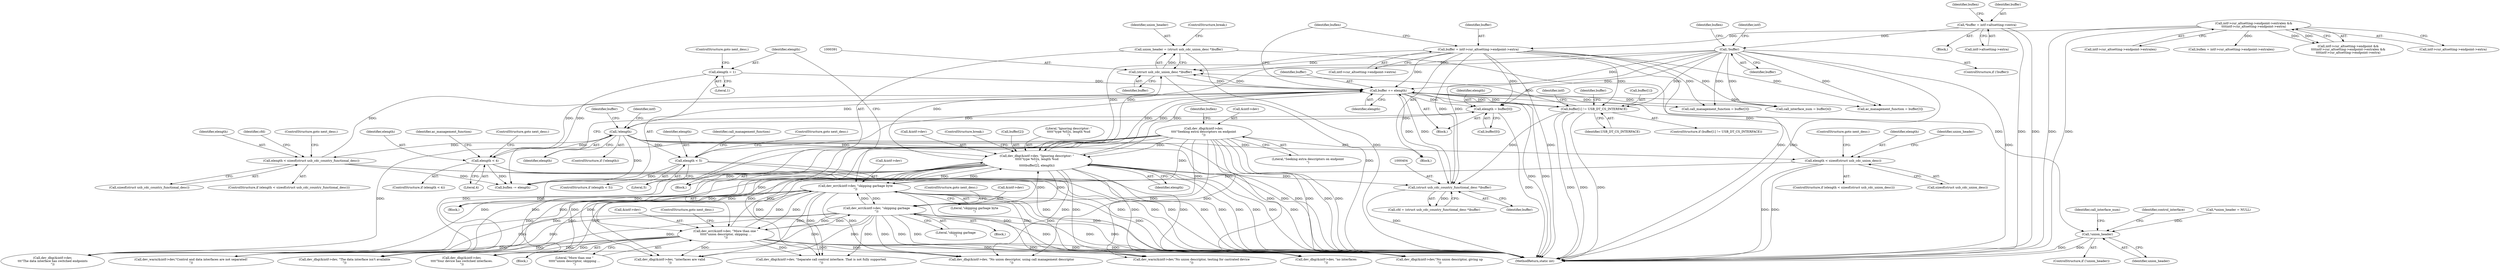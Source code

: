 digraph "0_linux_8835ba4a39cf53f705417b3b3a94eb067673f2c9@pointer" {
"1000388" [label="(Call,union_header = (struct usb_cdc_union_desc *)buffer)"];
"1000390" [label="(Call,(struct usb_cdc_union_desc *)buffer)"];
"1000454" [label="(Call,buffer += elength)"];
"1000348" [label="(Call,elength = 1)"];
"1000396" [label="(Call,elength < sizeof(struct usb_cdc_country_functional_desc))"];
"1000339" [label="(Call,!elength)"];
"1000333" [label="(Call,elength = buffer[0])"];
"1000308" [label="(Call,buffer = intf->cur_altsetting->endpoint->extra)"];
"1000277" [label="(Call,intf->cur_altsetting->endpoint->extralen &&\n\t\t\t\tintf->cur_altsetting->endpoint->extra)"];
"1000254" [label="(Call,!buffer)"];
"1000132" [label="(Call,*buffer = intf->altsetting->extra)"];
"1000411" [label="(Call,elength < 4)"];
"1000423" [label="(Call,elength < 5)"];
"1000439" [label="(Call,dev_dbg(&intf->dev, \"Ignoring descriptor: \"\n\t\t\t\t\t\"type %02x, length %ud\n\",\n\t\t\t\t\tbuffer[2], elength))"];
"1000293" [label="(Call,dev_dbg(&intf->dev,\n\t\t\t\t\"Seeking extra descriptors on endpoint\n\"))"];
"1000342" [label="(Call,dev_err(&intf->dev, \"skipping garbage byte\n\"))"];
"1000359" [label="(Call,dev_err(&intf->dev, \"skipping garbage\n\"))"];
"1000381" [label="(Call,dev_err(&intf->dev, \"More than one \"\n\t\t\t\t\t\"union descriptor, skipping ...\n\"))"];
"1000373" [label="(Call,elength < sizeof(struct usb_cdc_union_desc))"];
"1000403" [label="(Call,(struct usb_cdc_country_functional_desc *)buffer)"];
"1000353" [label="(Call,buffer[1] != USB_DT_CS_INTERFACE)"];
"1000458" [label="(Call,!union_header)"];
"1000423" [label="(Call,elength < 5)"];
"1000697" [label="(Call,dev_dbg(&intf->dev,\n\t\t\t\t\"Your device has switched interfaces.\n\"))"];
"1000357" [label="(Identifier,USB_DT_CS_INTERFACE)"];
"1000422" [label="(ControlStructure,if (elength < 5))"];
"1000393" [label="(ControlStructure,break;)"];
"1000392" [label="(Identifier,buffer)"];
"1000448" [label="(Identifier,elength)"];
"1000360" [label="(Call,&intf->dev)"];
"1000292" [label="(Block,)"];
"1000377" [label="(ControlStructure,goto next_desc;)"];
"1000254" [label="(Call,!buffer)"];
"1000439" [label="(Call,dev_dbg(&intf->dev, \"Ignoring descriptor: \"\n\t\t\t\t\t\"type %02x, length %ud\n\",\n\t\t\t\t\tbuffer[2], elength))"];
"1000345" [label="(Identifier,intf)"];
"1000134" [label="(Call,intf->altsetting->extra)"];
"1000390" [label="(Call,(struct usb_cdc_union_desc *)buffer)"];
"1000396" [label="(Call,elength < sizeof(struct usb_cdc_country_functional_desc))"];
"1000398" [label="(Call,sizeof(struct usb_cdc_country_functional_desc))"];
"1000440" [label="(Call,&intf->dev)"];
"1000410" [label="(ControlStructure,if (elength < 4))"];
"1000426" [label="(ControlStructure,goto next_desc;)"];
"1000278" [label="(Call,intf->cur_altsetting->endpoint->extralen)"];
"1000349" [label="(Identifier,elength)"];
"1000801" [label="(Call,dev_dbg(&intf->dev,\n\t\t\t\"The data interface has switched endpoints\n\"))"];
"1000463" [label="(Identifier,call_interface_num)"];
"1000455" [label="(Identifier,buffer)"];
"1000534" [label="(Identifier,control_interface)"];
"1000380" [label="(Block,)"];
"1000449" [label="(ControlStructure,break;)"];
"1000580" [label="(Call,dev_warn(&intf->dev,\"Control and data interfaces are not separated!\n\"))"];
"1000293" [label="(Call,dev_dbg(&intf->dev,\n\t\t\t\t\"Seeking extra descriptors on endpoint\n\"))"];
"1001615" [label="(MethodReturn,static int)"];
"1000300" [label="(Identifier,buflen)"];
"1000382" [label="(Call,&intf->dev)"];
"1000454" [label="(Call,buffer += elength)"];
"1000374" [label="(Identifier,elength)"];
"1000340" [label="(Identifier,elength)"];
"1000373" [label="(Call,elength < sizeof(struct usb_cdc_union_desc))"];
"1000294" [label="(Call,&intf->dev)"];
"1000132" [label="(Call,*buffer = intf->altsetting->extra)"];
"1000277" [label="(Call,intf->cur_altsetting->endpoint->extralen &&\n\t\t\t\tintf->cur_altsetting->endpoint->extra)"];
"1000811" [label="(Call,dev_dbg(&intf->dev, \"interfaces are valid\n\"))"];
"1000339" [label="(Call,!elength)"];
"1000309" [label="(Identifier,buffer)"];
"1000456" [label="(Identifier,elength)"];
"1000299" [label="(Call,buflen = intf->cur_altsetting->endpoint->extralen)"];
"1000364" [label="(Literal,\"skipping garbage\n\")"];
"1000412" [label="(Identifier,elength)"];
"1000569" [label="(Call,dev_dbg(&intf->dev, \"Separate call control interface. That is not fully supported.\n\"))"];
"1000427" [label="(Call,call_management_function = buffer[3])"];
"1000350" [label="(Literal,1)"];
"1000432" [label="(Call,call_interface_num = buffer[4])"];
"1000260" [label="(Identifier,intf)"];
"1000411" [label="(Call,elength < 4)"];
"1000381" [label="(Call,dev_err(&intf->dev, \"More than one \"\n\t\t\t\t\t\"union descriptor, skipping ...\n\"))"];
"1000359" [label="(Call,dev_err(&intf->dev, \"skipping garbage\n\"))"];
"1000141" [label="(Identifier,buflen)"];
"1000343" [label="(Call,&intf->dev)"];
"1000375" [label="(Call,sizeof(struct usb_cdc_union_desc))"];
"1000332" [label="(Block,)"];
"1000298" [label="(Literal,\"Seeking extra descriptors on endpoint\n\")"];
"1000333" [label="(Call,elength = buffer[0])"];
"1000342" [label="(Call,dev_err(&intf->dev, \"skipping garbage byte\n\"))"];
"1000387" [label="(ControlStructure,goto next_desc;)"];
"1000451" [label="(Call,buflen -= elength)"];
"1000268" [label="(Identifier,buflen)"];
"1000354" [label="(Call,buffer[1])"];
"1000403" [label="(Call,(struct usb_cdc_country_functional_desc *)buffer)"];
"1000401" [label="(Call,cfd = (struct usb_cdc_country_functional_desc *)buffer)"];
"1000457" [label="(ControlStructure,if (!union_header))"];
"1000370" [label="(Block,)"];
"1000352" [label="(ControlStructure,if (buffer[1] != USB_DT_CS_INTERFACE))"];
"1000424" [label="(Identifier,elength)"];
"1000413" [label="(Literal,4)"];
"1000122" [label="(Block,)"];
"1000395" [label="(ControlStructure,if (elength < sizeof(struct usb_cdc_country_functional_desc)))"];
"1000458" [label="(Call,!union_header)"];
"1000445" [label="(Call,buffer[2])"];
"1000358" [label="(Block,)"];
"1000330" [label="(Identifier,buflen)"];
"1000338" [label="(ControlStructure,if (!elength))"];
"1000348" [label="(Call,elength = 1)"];
"1000310" [label="(Call,intf->cur_altsetting->endpoint->extra)"];
"1000466" [label="(Call,dev_dbg(&intf->dev, \"No union descriptor, using call management descriptor\n\"))"];
"1000728" [label="(Call,dev_dbg(&intf->dev, \"The data interface isn't available\n\"))"];
"1000253" [label="(ControlStructure,if (!buffer))"];
"1000351" [label="(ControlStructure,goto next_desc;)"];
"1000388" [label="(Call,union_header = (struct usb_cdc_union_desc *)buffer)"];
"1000124" [label="(Call,*union_header = NULL)"];
"1000459" [label="(Identifier,union_header)"];
"1000397" [label="(Identifier,elength)"];
"1000386" [label="(Literal,\"More than one \"\n\t\t\t\t\t\"union descriptor, skipping ...\n\")"];
"1000365" [label="(ControlStructure,goto next_desc;)"];
"1000415" [label="(Call,ac_management_function = buffer[3])"];
"1000425" [label="(Literal,5)"];
"1000271" [label="(Call,intf->cur_altsetting->endpoint &&\n\t\t\t\tintf->cur_altsetting->endpoint->extralen &&\n\t\t\t\tintf->cur_altsetting->endpoint->extra)"];
"1000416" [label="(Identifier,ac_management_function)"];
"1000402" [label="(Identifier,cfd)"];
"1000334" [label="(Identifier,elength)"];
"1000444" [label="(Literal,\"Ignoring descriptor: \"\n\t\t\t\t\t\"type %02x, length %ud\n\")"];
"1000516" [label="(Call,dev_warn(&intf->dev,\"No union descriptor, testing for castrated device\n\"))"];
"1000556" [label="(Call,dev_dbg(&intf->dev, \"no interfaces\n\"))"];
"1000133" [label="(Identifier,buffer)"];
"1000389" [label="(Identifier,union_header)"];
"1000372" [label="(ControlStructure,if (elength < sizeof(struct usb_cdc_union_desc)))"];
"1000341" [label="(Block,)"];
"1000428" [label="(Identifier,call_management_function)"];
"1000308" [label="(Call,buffer = intf->cur_altsetting->endpoint->extra)"];
"1000400" [label="(ControlStructure,goto next_desc;)"];
"1000335" [label="(Call,buffer[0])"];
"1000355" [label="(Identifier,buffer)"];
"1000347" [label="(Literal,\"skipping garbage byte\n\")"];
"1000379" [label="(Identifier,union_header)"];
"1000285" [label="(Call,intf->cur_altsetting->endpoint->extra)"];
"1000414" [label="(ControlStructure,goto next_desc;)"];
"1000505" [label="(Call,dev_dbg(&intf->dev,\"No union descriptor, giving up\n\"))"];
"1000353" [label="(Call,buffer[1] != USB_DT_CS_INTERFACE)"];
"1000362" [label="(Identifier,intf)"];
"1000368" [label="(Identifier,buffer)"];
"1000255" [label="(Identifier,buffer)"];
"1000405" [label="(Identifier,buffer)"];
"1000388" -> "1000370"  [label="AST: "];
"1000388" -> "1000390"  [label="CFG: "];
"1000389" -> "1000388"  [label="AST: "];
"1000390" -> "1000388"  [label="AST: "];
"1000393" -> "1000388"  [label="CFG: "];
"1000388" -> "1001615"  [label="DDG: "];
"1000390" -> "1000388"  [label="DDG: "];
"1000388" -> "1000458"  [label="DDG: "];
"1000390" -> "1000392"  [label="CFG: "];
"1000391" -> "1000390"  [label="AST: "];
"1000392" -> "1000390"  [label="AST: "];
"1000390" -> "1001615"  [label="DDG: "];
"1000454" -> "1000390"  [label="DDG: "];
"1000308" -> "1000390"  [label="DDG: "];
"1000254" -> "1000390"  [label="DDG: "];
"1000439" -> "1000390"  [label="DDG: "];
"1000353" -> "1000390"  [label="DDG: "];
"1000390" -> "1000454"  [label="DDG: "];
"1000454" -> "1000332"  [label="AST: "];
"1000454" -> "1000456"  [label="CFG: "];
"1000455" -> "1000454"  [label="AST: "];
"1000456" -> "1000454"  [label="AST: "];
"1000330" -> "1000454"  [label="CFG: "];
"1000454" -> "1001615"  [label="DDG: "];
"1000454" -> "1001615"  [label="DDG: "];
"1000454" -> "1000333"  [label="DDG: "];
"1000454" -> "1000353"  [label="DDG: "];
"1000454" -> "1000403"  [label="DDG: "];
"1000454" -> "1000415"  [label="DDG: "];
"1000454" -> "1000427"  [label="DDG: "];
"1000454" -> "1000432"  [label="DDG: "];
"1000454" -> "1000439"  [label="DDG: "];
"1000348" -> "1000454"  [label="DDG: "];
"1000396" -> "1000454"  [label="DDG: "];
"1000411" -> "1000454"  [label="DDG: "];
"1000423" -> "1000454"  [label="DDG: "];
"1000339" -> "1000454"  [label="DDG: "];
"1000439" -> "1000454"  [label="DDG: "];
"1000439" -> "1000454"  [label="DDG: "];
"1000373" -> "1000454"  [label="DDG: "];
"1000308" -> "1000454"  [label="DDG: "];
"1000403" -> "1000454"  [label="DDG: "];
"1000353" -> "1000454"  [label="DDG: "];
"1000254" -> "1000454"  [label="DDG: "];
"1000348" -> "1000341"  [label="AST: "];
"1000348" -> "1000350"  [label="CFG: "];
"1000349" -> "1000348"  [label="AST: "];
"1000350" -> "1000348"  [label="AST: "];
"1000351" -> "1000348"  [label="CFG: "];
"1000348" -> "1000451"  [label="DDG: "];
"1000396" -> "1000395"  [label="AST: "];
"1000396" -> "1000398"  [label="CFG: "];
"1000397" -> "1000396"  [label="AST: "];
"1000398" -> "1000396"  [label="AST: "];
"1000400" -> "1000396"  [label="CFG: "];
"1000402" -> "1000396"  [label="CFG: "];
"1000396" -> "1001615"  [label="DDG: "];
"1000396" -> "1001615"  [label="DDG: "];
"1000339" -> "1000396"  [label="DDG: "];
"1000396" -> "1000451"  [label="DDG: "];
"1000339" -> "1000338"  [label="AST: "];
"1000339" -> "1000340"  [label="CFG: "];
"1000340" -> "1000339"  [label="AST: "];
"1000345" -> "1000339"  [label="CFG: "];
"1000355" -> "1000339"  [label="CFG: "];
"1000339" -> "1001615"  [label="DDG: "];
"1000339" -> "1001615"  [label="DDG: "];
"1000333" -> "1000339"  [label="DDG: "];
"1000339" -> "1000373"  [label="DDG: "];
"1000339" -> "1000411"  [label="DDG: "];
"1000339" -> "1000423"  [label="DDG: "];
"1000339" -> "1000439"  [label="DDG: "];
"1000339" -> "1000451"  [label="DDG: "];
"1000333" -> "1000332"  [label="AST: "];
"1000333" -> "1000335"  [label="CFG: "];
"1000334" -> "1000333"  [label="AST: "];
"1000335" -> "1000333"  [label="AST: "];
"1000340" -> "1000333"  [label="CFG: "];
"1000333" -> "1001615"  [label="DDG: "];
"1000308" -> "1000333"  [label="DDG: "];
"1000254" -> "1000333"  [label="DDG: "];
"1000308" -> "1000292"  [label="AST: "];
"1000308" -> "1000310"  [label="CFG: "];
"1000309" -> "1000308"  [label="AST: "];
"1000310" -> "1000308"  [label="AST: "];
"1000330" -> "1000308"  [label="CFG: "];
"1000308" -> "1001615"  [label="DDG: "];
"1000308" -> "1001615"  [label="DDG: "];
"1000277" -> "1000308"  [label="DDG: "];
"1000308" -> "1000353"  [label="DDG: "];
"1000308" -> "1000403"  [label="DDG: "];
"1000308" -> "1000415"  [label="DDG: "];
"1000308" -> "1000427"  [label="DDG: "];
"1000308" -> "1000432"  [label="DDG: "];
"1000308" -> "1000439"  [label="DDG: "];
"1000277" -> "1000271"  [label="AST: "];
"1000277" -> "1000278"  [label="CFG: "];
"1000277" -> "1000285"  [label="CFG: "];
"1000278" -> "1000277"  [label="AST: "];
"1000285" -> "1000277"  [label="AST: "];
"1000271" -> "1000277"  [label="CFG: "];
"1000277" -> "1001615"  [label="DDG: "];
"1000277" -> "1001615"  [label="DDG: "];
"1000277" -> "1000271"  [label="DDG: "];
"1000277" -> "1000271"  [label="DDG: "];
"1000277" -> "1000299"  [label="DDG: "];
"1000254" -> "1000253"  [label="AST: "];
"1000254" -> "1000255"  [label="CFG: "];
"1000255" -> "1000254"  [label="AST: "];
"1000260" -> "1000254"  [label="CFG: "];
"1000268" -> "1000254"  [label="CFG: "];
"1000254" -> "1001615"  [label="DDG: "];
"1000254" -> "1001615"  [label="DDG: "];
"1000132" -> "1000254"  [label="DDG: "];
"1000254" -> "1000353"  [label="DDG: "];
"1000254" -> "1000403"  [label="DDG: "];
"1000254" -> "1000415"  [label="DDG: "];
"1000254" -> "1000427"  [label="DDG: "];
"1000254" -> "1000432"  [label="DDG: "];
"1000254" -> "1000439"  [label="DDG: "];
"1000132" -> "1000122"  [label="AST: "];
"1000132" -> "1000134"  [label="CFG: "];
"1000133" -> "1000132"  [label="AST: "];
"1000134" -> "1000132"  [label="AST: "];
"1000141" -> "1000132"  [label="CFG: "];
"1000132" -> "1001615"  [label="DDG: "];
"1000132" -> "1001615"  [label="DDG: "];
"1000411" -> "1000410"  [label="AST: "];
"1000411" -> "1000413"  [label="CFG: "];
"1000412" -> "1000411"  [label="AST: "];
"1000413" -> "1000411"  [label="AST: "];
"1000414" -> "1000411"  [label="CFG: "];
"1000416" -> "1000411"  [label="CFG: "];
"1000411" -> "1001615"  [label="DDG: "];
"1000411" -> "1001615"  [label="DDG: "];
"1000411" -> "1000451"  [label="DDG: "];
"1000423" -> "1000422"  [label="AST: "];
"1000423" -> "1000425"  [label="CFG: "];
"1000424" -> "1000423"  [label="AST: "];
"1000425" -> "1000423"  [label="AST: "];
"1000426" -> "1000423"  [label="CFG: "];
"1000428" -> "1000423"  [label="CFG: "];
"1000423" -> "1001615"  [label="DDG: "];
"1000423" -> "1001615"  [label="DDG: "];
"1000423" -> "1000451"  [label="DDG: "];
"1000439" -> "1000370"  [label="AST: "];
"1000439" -> "1000448"  [label="CFG: "];
"1000440" -> "1000439"  [label="AST: "];
"1000444" -> "1000439"  [label="AST: "];
"1000445" -> "1000439"  [label="AST: "];
"1000448" -> "1000439"  [label="AST: "];
"1000449" -> "1000439"  [label="CFG: "];
"1000439" -> "1001615"  [label="DDG: "];
"1000439" -> "1001615"  [label="DDG: "];
"1000439" -> "1001615"  [label="DDG: "];
"1000439" -> "1001615"  [label="DDG: "];
"1000439" -> "1000342"  [label="DDG: "];
"1000439" -> "1000359"  [label="DDG: "];
"1000439" -> "1000381"  [label="DDG: "];
"1000439" -> "1000403"  [label="DDG: "];
"1000293" -> "1000439"  [label="DDG: "];
"1000342" -> "1000439"  [label="DDG: "];
"1000359" -> "1000439"  [label="DDG: "];
"1000381" -> "1000439"  [label="DDG: "];
"1000439" -> "1000451"  [label="DDG: "];
"1000439" -> "1000466"  [label="DDG: "];
"1000439" -> "1000505"  [label="DDG: "];
"1000439" -> "1000516"  [label="DDG: "];
"1000439" -> "1000556"  [label="DDG: "];
"1000439" -> "1000569"  [label="DDG: "];
"1000439" -> "1000580"  [label="DDG: "];
"1000439" -> "1000697"  [label="DDG: "];
"1000439" -> "1000728"  [label="DDG: "];
"1000439" -> "1000801"  [label="DDG: "];
"1000439" -> "1000811"  [label="DDG: "];
"1000293" -> "1000292"  [label="AST: "];
"1000293" -> "1000298"  [label="CFG: "];
"1000294" -> "1000293"  [label="AST: "];
"1000298" -> "1000293"  [label="AST: "];
"1000300" -> "1000293"  [label="CFG: "];
"1000293" -> "1001615"  [label="DDG: "];
"1000293" -> "1001615"  [label="DDG: "];
"1000293" -> "1000342"  [label="DDG: "];
"1000293" -> "1000359"  [label="DDG: "];
"1000293" -> "1000381"  [label="DDG: "];
"1000293" -> "1000466"  [label="DDG: "];
"1000293" -> "1000505"  [label="DDG: "];
"1000293" -> "1000516"  [label="DDG: "];
"1000293" -> "1000556"  [label="DDG: "];
"1000293" -> "1000569"  [label="DDG: "];
"1000293" -> "1000580"  [label="DDG: "];
"1000293" -> "1000697"  [label="DDG: "];
"1000293" -> "1000728"  [label="DDG: "];
"1000293" -> "1000801"  [label="DDG: "];
"1000293" -> "1000811"  [label="DDG: "];
"1000342" -> "1000341"  [label="AST: "];
"1000342" -> "1000347"  [label="CFG: "];
"1000343" -> "1000342"  [label="AST: "];
"1000347" -> "1000342"  [label="AST: "];
"1000349" -> "1000342"  [label="CFG: "];
"1000342" -> "1001615"  [label="DDG: "];
"1000342" -> "1001615"  [label="DDG: "];
"1000359" -> "1000342"  [label="DDG: "];
"1000381" -> "1000342"  [label="DDG: "];
"1000342" -> "1000359"  [label="DDG: "];
"1000342" -> "1000381"  [label="DDG: "];
"1000342" -> "1000466"  [label="DDG: "];
"1000342" -> "1000505"  [label="DDG: "];
"1000342" -> "1000516"  [label="DDG: "];
"1000342" -> "1000556"  [label="DDG: "];
"1000342" -> "1000569"  [label="DDG: "];
"1000342" -> "1000580"  [label="DDG: "];
"1000342" -> "1000697"  [label="DDG: "];
"1000342" -> "1000728"  [label="DDG: "];
"1000342" -> "1000801"  [label="DDG: "];
"1000342" -> "1000811"  [label="DDG: "];
"1000359" -> "1000358"  [label="AST: "];
"1000359" -> "1000364"  [label="CFG: "];
"1000360" -> "1000359"  [label="AST: "];
"1000364" -> "1000359"  [label="AST: "];
"1000365" -> "1000359"  [label="CFG: "];
"1000359" -> "1001615"  [label="DDG: "];
"1000359" -> "1001615"  [label="DDG: "];
"1000381" -> "1000359"  [label="DDG: "];
"1000359" -> "1000381"  [label="DDG: "];
"1000359" -> "1000466"  [label="DDG: "];
"1000359" -> "1000505"  [label="DDG: "];
"1000359" -> "1000516"  [label="DDG: "];
"1000359" -> "1000556"  [label="DDG: "];
"1000359" -> "1000569"  [label="DDG: "];
"1000359" -> "1000580"  [label="DDG: "];
"1000359" -> "1000697"  [label="DDG: "];
"1000359" -> "1000728"  [label="DDG: "];
"1000359" -> "1000801"  [label="DDG: "];
"1000359" -> "1000811"  [label="DDG: "];
"1000381" -> "1000380"  [label="AST: "];
"1000381" -> "1000386"  [label="CFG: "];
"1000382" -> "1000381"  [label="AST: "];
"1000386" -> "1000381"  [label="AST: "];
"1000387" -> "1000381"  [label="CFG: "];
"1000381" -> "1001615"  [label="DDG: "];
"1000381" -> "1001615"  [label="DDG: "];
"1000381" -> "1000466"  [label="DDG: "];
"1000381" -> "1000505"  [label="DDG: "];
"1000381" -> "1000516"  [label="DDG: "];
"1000381" -> "1000556"  [label="DDG: "];
"1000381" -> "1000569"  [label="DDG: "];
"1000381" -> "1000580"  [label="DDG: "];
"1000381" -> "1000697"  [label="DDG: "];
"1000381" -> "1000728"  [label="DDG: "];
"1000381" -> "1000801"  [label="DDG: "];
"1000381" -> "1000811"  [label="DDG: "];
"1000373" -> "1000372"  [label="AST: "];
"1000373" -> "1000375"  [label="CFG: "];
"1000374" -> "1000373"  [label="AST: "];
"1000375" -> "1000373"  [label="AST: "];
"1000377" -> "1000373"  [label="CFG: "];
"1000379" -> "1000373"  [label="CFG: "];
"1000373" -> "1001615"  [label="DDG: "];
"1000373" -> "1001615"  [label="DDG: "];
"1000373" -> "1000451"  [label="DDG: "];
"1000403" -> "1000401"  [label="AST: "];
"1000403" -> "1000405"  [label="CFG: "];
"1000404" -> "1000403"  [label="AST: "];
"1000405" -> "1000403"  [label="AST: "];
"1000401" -> "1000403"  [label="CFG: "];
"1000403" -> "1001615"  [label="DDG: "];
"1000403" -> "1000401"  [label="DDG: "];
"1000353" -> "1000403"  [label="DDG: "];
"1000353" -> "1000352"  [label="AST: "];
"1000353" -> "1000357"  [label="CFG: "];
"1000354" -> "1000353"  [label="AST: "];
"1000357" -> "1000353"  [label="AST: "];
"1000362" -> "1000353"  [label="CFG: "];
"1000368" -> "1000353"  [label="CFG: "];
"1000353" -> "1001615"  [label="DDG: "];
"1000353" -> "1001615"  [label="DDG: "];
"1000353" -> "1001615"  [label="DDG: "];
"1000458" -> "1000457"  [label="AST: "];
"1000458" -> "1000459"  [label="CFG: "];
"1000459" -> "1000458"  [label="AST: "];
"1000463" -> "1000458"  [label="CFG: "];
"1000534" -> "1000458"  [label="CFG: "];
"1000458" -> "1001615"  [label="DDG: "];
"1000458" -> "1001615"  [label="DDG: "];
"1000124" -> "1000458"  [label="DDG: "];
}
